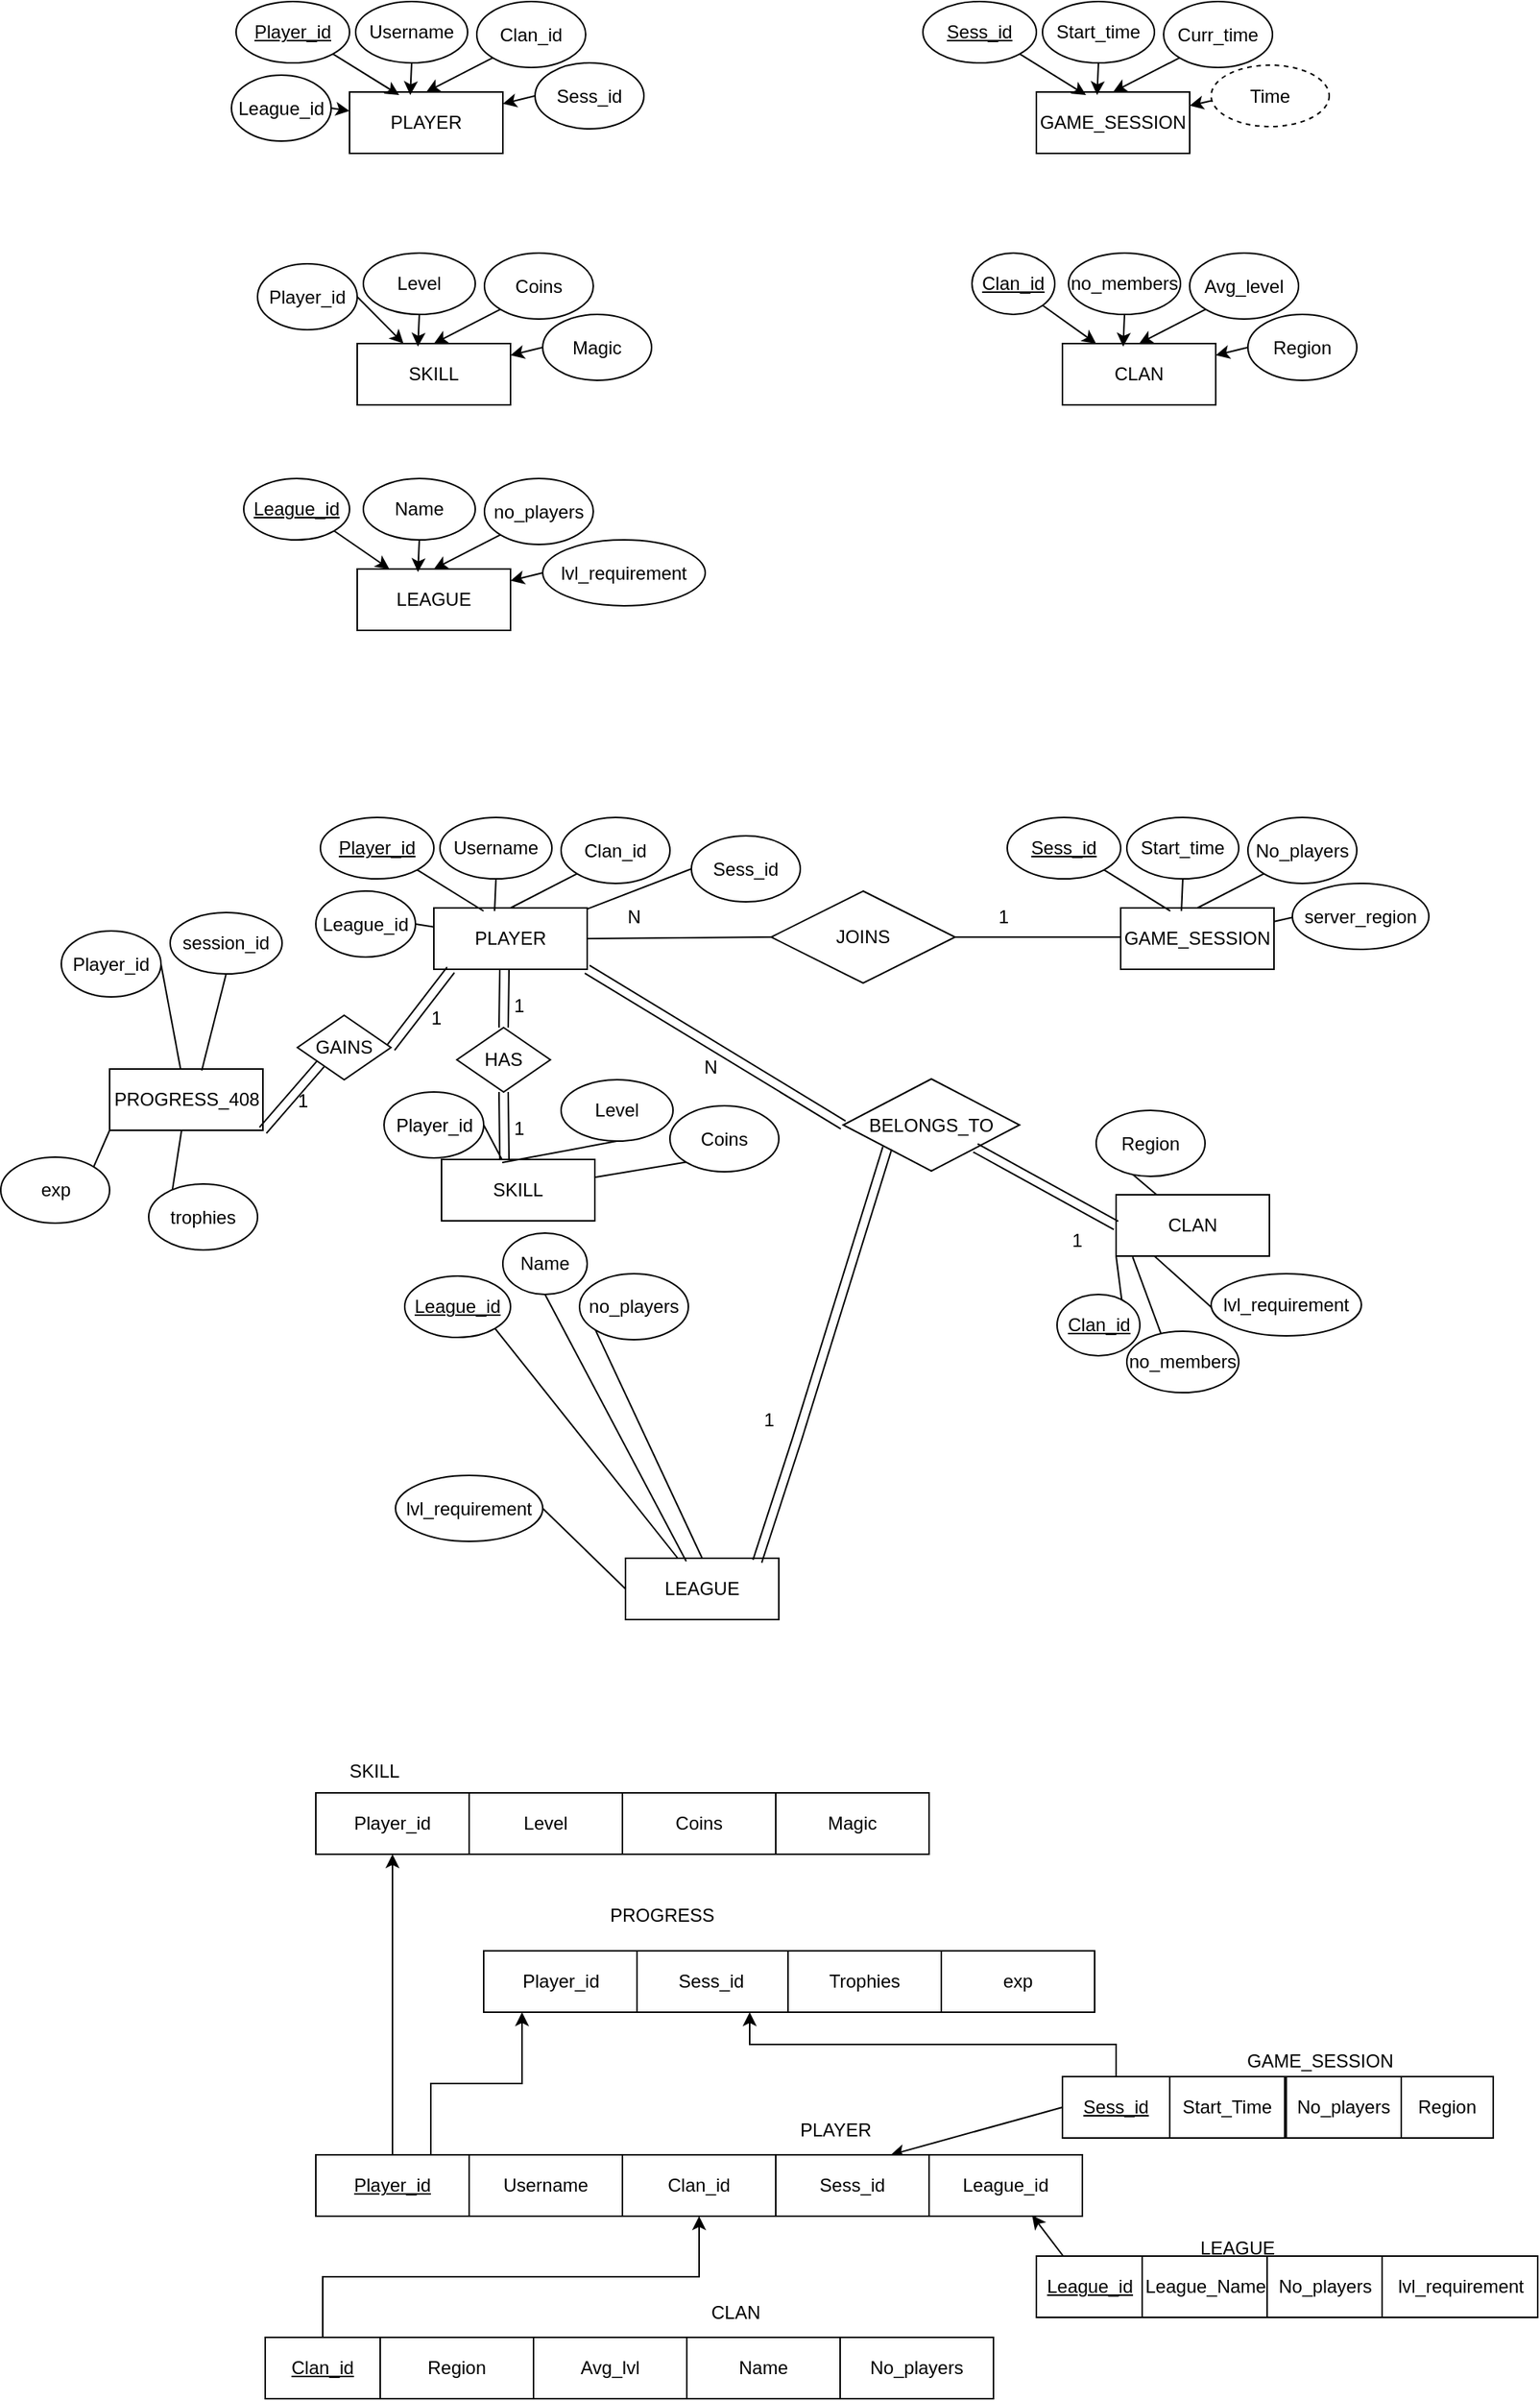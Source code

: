 <mxfile version="20.5.3" type="device"><diagram id="4TWDVdpsAJXz-ATdKjgH" name="Page-1"><mxGraphModel dx="2069" dy="634" grid="0" gridSize="10" guides="1" tooltips="1" connect="1" arrows="1" fold="1" page="1" pageScale="1" pageWidth="850" pageHeight="1100" math="0" shadow="0"><root><mxCell id="0"/><mxCell id="1" parent="0"/><mxCell id="3v6XydFvbxUWYXhWtSgX-2" value="PLAYER" style="whiteSpace=wrap;html=1;align=center;" parent="1" vertex="1"><mxGeometry x="80" y="65" width="100" height="40" as="geometry"/></mxCell><mxCell id="3v6XydFvbxUWYXhWtSgX-11" style="edgeStyle=none;rounded=0;orthogonalLoop=1;jettySize=auto;html=1;exitX=1;exitY=1;exitDx=0;exitDy=0;entryX=0.324;entryY=0.05;entryDx=0;entryDy=0;entryPerimeter=0;" parent="1" source="3v6XydFvbxUWYXhWtSgX-3" target="3v6XydFvbxUWYXhWtSgX-2" edge="1"><mxGeometry relative="1" as="geometry"/></mxCell><mxCell id="3v6XydFvbxUWYXhWtSgX-3" value="Player_id" style="ellipse;whiteSpace=wrap;html=1;align=center;fontStyle=4;" parent="1" vertex="1"><mxGeometry x="6" y="6" width="74" height="40" as="geometry"/></mxCell><mxCell id="3v6XydFvbxUWYXhWtSgX-7" style="edgeStyle=none;rounded=0;orthogonalLoop=1;jettySize=auto;html=1;exitX=0.5;exitY=1;exitDx=0;exitDy=0;entryX=0.396;entryY=0.05;entryDx=0;entryDy=0;entryPerimeter=0;" parent="1" source="3v6XydFvbxUWYXhWtSgX-5" target="3v6XydFvbxUWYXhWtSgX-2" edge="1"><mxGeometry relative="1" as="geometry"/></mxCell><mxCell id="3v6XydFvbxUWYXhWtSgX-5" value="Username" style="ellipse;whiteSpace=wrap;html=1;align=center;" parent="1" vertex="1"><mxGeometry x="84" y="6" width="73" height="40" as="geometry"/></mxCell><mxCell id="3v6XydFvbxUWYXhWtSgX-10" style="edgeStyle=none;rounded=0;orthogonalLoop=1;jettySize=auto;html=1;exitX=0;exitY=1;exitDx=0;exitDy=0;entryX=0.5;entryY=0;entryDx=0;entryDy=0;" parent="1" source="3v6XydFvbxUWYXhWtSgX-9" target="3v6XydFvbxUWYXhWtSgX-2" edge="1"><mxGeometry relative="1" as="geometry"/></mxCell><mxCell id="3v6XydFvbxUWYXhWtSgX-9" value="Clan_id" style="ellipse;whiteSpace=wrap;html=1;align=center;" parent="1" vertex="1"><mxGeometry x="163" y="6" width="71" height="43" as="geometry"/></mxCell><mxCell id="3v6XydFvbxUWYXhWtSgX-14" style="edgeStyle=none;rounded=0;orthogonalLoop=1;jettySize=auto;html=1;exitX=0;exitY=0.5;exitDx=0;exitDy=0;" parent="1" source="3v6XydFvbxUWYXhWtSgX-12" target="3v6XydFvbxUWYXhWtSgX-2" edge="1"><mxGeometry relative="1" as="geometry"/></mxCell><mxCell id="3v6XydFvbxUWYXhWtSgX-12" value="Sess_id" style="ellipse;whiteSpace=wrap;html=1;align=center;" parent="1" vertex="1"><mxGeometry x="201" y="46" width="71" height="43" as="geometry"/></mxCell><mxCell id="3v6XydFvbxUWYXhWtSgX-17" style="edgeStyle=none;rounded=0;orthogonalLoop=1;jettySize=auto;html=1;exitX=1;exitY=0.5;exitDx=0;exitDy=0;" parent="1" source="3v6XydFvbxUWYXhWtSgX-15" target="3v6XydFvbxUWYXhWtSgX-2" edge="1"><mxGeometry relative="1" as="geometry"/></mxCell><mxCell id="3v6XydFvbxUWYXhWtSgX-15" value="League_id" style="ellipse;whiteSpace=wrap;html=1;align=center;" parent="1" vertex="1"><mxGeometry x="3" y="54" width="65" height="43" as="geometry"/></mxCell><mxCell id="3v6XydFvbxUWYXhWtSgX-18" value="GAME_SESSION" style="whiteSpace=wrap;html=1;align=center;" parent="1" vertex="1"><mxGeometry x="528" y="65" width="100" height="40" as="geometry"/></mxCell><mxCell id="3v6XydFvbxUWYXhWtSgX-19" style="edgeStyle=none;rounded=0;orthogonalLoop=1;jettySize=auto;html=1;exitX=1;exitY=1;exitDx=0;exitDy=0;entryX=0.324;entryY=0.05;entryDx=0;entryDy=0;entryPerimeter=0;" parent="1" source="3v6XydFvbxUWYXhWtSgX-20" target="3v6XydFvbxUWYXhWtSgX-18" edge="1"><mxGeometry relative="1" as="geometry"/></mxCell><mxCell id="3v6XydFvbxUWYXhWtSgX-20" value="Sess_id" style="ellipse;whiteSpace=wrap;html=1;align=center;fontStyle=4;" parent="1" vertex="1"><mxGeometry x="454" y="6" width="74" height="40" as="geometry"/></mxCell><mxCell id="3v6XydFvbxUWYXhWtSgX-21" style="edgeStyle=none;rounded=0;orthogonalLoop=1;jettySize=auto;html=1;exitX=0.5;exitY=1;exitDx=0;exitDy=0;entryX=0.396;entryY=0.05;entryDx=0;entryDy=0;entryPerimeter=0;" parent="1" source="3v6XydFvbxUWYXhWtSgX-22" target="3v6XydFvbxUWYXhWtSgX-18" edge="1"><mxGeometry relative="1" as="geometry"/></mxCell><mxCell id="3v6XydFvbxUWYXhWtSgX-22" value="Start_time" style="ellipse;whiteSpace=wrap;html=1;align=center;" parent="1" vertex="1"><mxGeometry x="532" y="6" width="73" height="40" as="geometry"/></mxCell><mxCell id="3v6XydFvbxUWYXhWtSgX-23" style="edgeStyle=none;rounded=0;orthogonalLoop=1;jettySize=auto;html=1;exitX=0;exitY=1;exitDx=0;exitDy=0;entryX=0.5;entryY=0;entryDx=0;entryDy=0;" parent="1" source="3v6XydFvbxUWYXhWtSgX-24" target="3v6XydFvbxUWYXhWtSgX-18" edge="1"><mxGeometry relative="1" as="geometry"/></mxCell><mxCell id="3v6XydFvbxUWYXhWtSgX-24" value="Curr_time" style="ellipse;whiteSpace=wrap;html=1;align=center;" parent="1" vertex="1"><mxGeometry x="611" y="6" width="71" height="43" as="geometry"/></mxCell><mxCell id="3v6XydFvbxUWYXhWtSgX-25" style="edgeStyle=none;rounded=0;orthogonalLoop=1;jettySize=auto;html=1;exitX=0;exitY=0.5;exitDx=0;exitDy=0;" parent="1" target="3v6XydFvbxUWYXhWtSgX-18" edge="1"><mxGeometry relative="1" as="geometry"><mxPoint x="643" y="70.5" as="sourcePoint"/></mxGeometry></mxCell><mxCell id="3v6XydFvbxUWYXhWtSgX-29" value="Time" style="ellipse;whiteSpace=wrap;html=1;align=center;dashed=1;" parent="1" vertex="1"><mxGeometry x="642" y="47.5" width="77" height="40" as="geometry"/></mxCell><mxCell id="3v6XydFvbxUWYXhWtSgX-30" value="SKILL" style="whiteSpace=wrap;html=1;align=center;" parent="1" vertex="1"><mxGeometry x="85" y="229" width="100" height="40" as="geometry"/></mxCell><mxCell id="3v6XydFvbxUWYXhWtSgX-33" style="edgeStyle=none;rounded=0;orthogonalLoop=1;jettySize=auto;html=1;exitX=0.5;exitY=1;exitDx=0;exitDy=0;entryX=0.396;entryY=0.05;entryDx=0;entryDy=0;entryPerimeter=0;" parent="1" source="3v6XydFvbxUWYXhWtSgX-34" target="3v6XydFvbxUWYXhWtSgX-30" edge="1"><mxGeometry relative="1" as="geometry"/></mxCell><mxCell id="3v6XydFvbxUWYXhWtSgX-34" value="Level" style="ellipse;whiteSpace=wrap;html=1;align=center;" parent="1" vertex="1"><mxGeometry x="89" y="170" width="73" height="40" as="geometry"/></mxCell><mxCell id="3v6XydFvbxUWYXhWtSgX-35" style="edgeStyle=none;rounded=0;orthogonalLoop=1;jettySize=auto;html=1;exitX=0;exitY=1;exitDx=0;exitDy=0;entryX=0.5;entryY=0;entryDx=0;entryDy=0;" parent="1" source="3v6XydFvbxUWYXhWtSgX-36" target="3v6XydFvbxUWYXhWtSgX-30" edge="1"><mxGeometry relative="1" as="geometry"/></mxCell><mxCell id="3v6XydFvbxUWYXhWtSgX-36" value="Coins" style="ellipse;whiteSpace=wrap;html=1;align=center;" parent="1" vertex="1"><mxGeometry x="168" y="170" width="71" height="43" as="geometry"/></mxCell><mxCell id="3v6XydFvbxUWYXhWtSgX-37" style="edgeStyle=none;rounded=0;orthogonalLoop=1;jettySize=auto;html=1;exitX=0;exitY=0.5;exitDx=0;exitDy=0;" parent="1" source="3v6XydFvbxUWYXhWtSgX-38" target="3v6XydFvbxUWYXhWtSgX-30" edge="1"><mxGeometry relative="1" as="geometry"/></mxCell><mxCell id="3v6XydFvbxUWYXhWtSgX-38" value="Magic" style="ellipse;whiteSpace=wrap;html=1;align=center;" parent="1" vertex="1"><mxGeometry x="206" y="210" width="71" height="43" as="geometry"/></mxCell><mxCell id="3v6XydFvbxUWYXhWtSgX-39" style="edgeStyle=none;rounded=0;orthogonalLoop=1;jettySize=auto;html=1;exitX=1;exitY=0.5;exitDx=0;exitDy=0;" parent="1" source="3v6XydFvbxUWYXhWtSgX-40" target="3v6XydFvbxUWYXhWtSgX-30" edge="1"><mxGeometry relative="1" as="geometry"/></mxCell><mxCell id="3v6XydFvbxUWYXhWtSgX-40" value="Player_id" style="ellipse;whiteSpace=wrap;html=1;align=center;" parent="1" vertex="1"><mxGeometry x="20" y="177" width="65" height="43" as="geometry"/></mxCell><mxCell id="3v6XydFvbxUWYXhWtSgX-41" value="CLAN" style="whiteSpace=wrap;html=1;align=center;" parent="1" vertex="1"><mxGeometry x="545" y="229" width="100" height="40" as="geometry"/></mxCell><mxCell id="3v6XydFvbxUWYXhWtSgX-42" style="edgeStyle=none;rounded=0;orthogonalLoop=1;jettySize=auto;html=1;exitX=0.5;exitY=1;exitDx=0;exitDy=0;entryX=0.396;entryY=0.05;entryDx=0;entryDy=0;entryPerimeter=0;" parent="1" source="3v6XydFvbxUWYXhWtSgX-43" target="3v6XydFvbxUWYXhWtSgX-41" edge="1"><mxGeometry relative="1" as="geometry"/></mxCell><mxCell id="3v6XydFvbxUWYXhWtSgX-43" value="no_members" style="ellipse;whiteSpace=wrap;html=1;align=center;" parent="1" vertex="1"><mxGeometry x="549" y="170" width="73" height="40" as="geometry"/></mxCell><mxCell id="3v6XydFvbxUWYXhWtSgX-44" style="edgeStyle=none;rounded=0;orthogonalLoop=1;jettySize=auto;html=1;exitX=0;exitY=1;exitDx=0;exitDy=0;entryX=0.5;entryY=0;entryDx=0;entryDy=0;" parent="1" source="3v6XydFvbxUWYXhWtSgX-45" target="3v6XydFvbxUWYXhWtSgX-41" edge="1"><mxGeometry relative="1" as="geometry"/></mxCell><mxCell id="3v6XydFvbxUWYXhWtSgX-45" value="Avg_level" style="ellipse;whiteSpace=wrap;html=1;align=center;" parent="1" vertex="1"><mxGeometry x="628" y="170" width="71" height="43" as="geometry"/></mxCell><mxCell id="3v6XydFvbxUWYXhWtSgX-46" style="edgeStyle=none;rounded=0;orthogonalLoop=1;jettySize=auto;html=1;exitX=0;exitY=0.5;exitDx=0;exitDy=0;" parent="1" source="3v6XydFvbxUWYXhWtSgX-47" target="3v6XydFvbxUWYXhWtSgX-41" edge="1"><mxGeometry relative="1" as="geometry"/></mxCell><mxCell id="3v6XydFvbxUWYXhWtSgX-47" value="Region" style="ellipse;whiteSpace=wrap;html=1;align=center;" parent="1" vertex="1"><mxGeometry x="666" y="210" width="71" height="43" as="geometry"/></mxCell><mxCell id="3v6XydFvbxUWYXhWtSgX-48" style="edgeStyle=none;rounded=0;orthogonalLoop=1;jettySize=auto;html=1;exitX=1;exitY=1;exitDx=0;exitDy=0;" parent="1" source="3v6XydFvbxUWYXhWtSgX-50" target="3v6XydFvbxUWYXhWtSgX-41" edge="1"><mxGeometry relative="1" as="geometry"><mxPoint x="545" y="198.5" as="sourcePoint"/></mxGeometry></mxCell><mxCell id="3v6XydFvbxUWYXhWtSgX-50" value="Clan_id" style="ellipse;whiteSpace=wrap;html=1;align=center;fontStyle=4;" parent="1" vertex="1"><mxGeometry x="486" y="170" width="54" height="40" as="geometry"/></mxCell><mxCell id="3v6XydFvbxUWYXhWtSgX-51" value="LEAGUE" style="whiteSpace=wrap;html=1;align=center;" parent="1" vertex="1"><mxGeometry x="85" y="376" width="100" height="40" as="geometry"/></mxCell><mxCell id="3v6XydFvbxUWYXhWtSgX-52" style="edgeStyle=none;rounded=0;orthogonalLoop=1;jettySize=auto;html=1;exitX=0.5;exitY=1;exitDx=0;exitDy=0;entryX=0.396;entryY=0.05;entryDx=0;entryDy=0;entryPerimeter=0;" parent="1" source="3v6XydFvbxUWYXhWtSgX-53" target="3v6XydFvbxUWYXhWtSgX-51" edge="1"><mxGeometry relative="1" as="geometry"/></mxCell><mxCell id="3v6XydFvbxUWYXhWtSgX-53" value="Name" style="ellipse;whiteSpace=wrap;html=1;align=center;" parent="1" vertex="1"><mxGeometry x="89" y="317" width="73" height="40" as="geometry"/></mxCell><mxCell id="3v6XydFvbxUWYXhWtSgX-54" style="edgeStyle=none;rounded=0;orthogonalLoop=1;jettySize=auto;html=1;exitX=0;exitY=1;exitDx=0;exitDy=0;entryX=0.5;entryY=0;entryDx=0;entryDy=0;" parent="1" source="3v6XydFvbxUWYXhWtSgX-55" target="3v6XydFvbxUWYXhWtSgX-51" edge="1"><mxGeometry relative="1" as="geometry"/></mxCell><mxCell id="3v6XydFvbxUWYXhWtSgX-55" value="no_players" style="ellipse;whiteSpace=wrap;html=1;align=center;" parent="1" vertex="1"><mxGeometry x="168" y="317" width="71" height="43" as="geometry"/></mxCell><mxCell id="3v6XydFvbxUWYXhWtSgX-56" style="edgeStyle=none;rounded=0;orthogonalLoop=1;jettySize=auto;html=1;exitX=0;exitY=0.5;exitDx=0;exitDy=0;" parent="1" source="3v6XydFvbxUWYXhWtSgX-57" target="3v6XydFvbxUWYXhWtSgX-51" edge="1"><mxGeometry relative="1" as="geometry"/></mxCell><mxCell id="3v6XydFvbxUWYXhWtSgX-57" value="lvl_requirement" style="ellipse;whiteSpace=wrap;html=1;align=center;" parent="1" vertex="1"><mxGeometry x="206" y="357" width="106" height="43" as="geometry"/></mxCell><mxCell id="3v6XydFvbxUWYXhWtSgX-58" style="edgeStyle=none;rounded=0;orthogonalLoop=1;jettySize=auto;html=1;exitX=1;exitY=1;exitDx=0;exitDy=0;" parent="1" source="3v6XydFvbxUWYXhWtSgX-59" target="3v6XydFvbxUWYXhWtSgX-51" edge="1"><mxGeometry relative="1" as="geometry"><mxPoint x="85" y="345.5" as="sourcePoint"/></mxGeometry></mxCell><mxCell id="3v6XydFvbxUWYXhWtSgX-59" value="League_id" style="ellipse;whiteSpace=wrap;html=1;align=center;fontStyle=4;" parent="1" vertex="1"><mxGeometry x="11" y="317" width="69" height="40" as="geometry"/></mxCell><mxCell id="3v6XydFvbxUWYXhWtSgX-60" value="PLAYER" style="whiteSpace=wrap;html=1;align=center;" parent="1" vertex="1"><mxGeometry x="135" y="597" width="100" height="40" as="geometry"/></mxCell><mxCell id="3v6XydFvbxUWYXhWtSgX-61" style="edgeStyle=none;rounded=0;orthogonalLoop=1;jettySize=auto;html=1;exitX=1;exitY=1;exitDx=0;exitDy=0;entryX=0.324;entryY=0.05;entryDx=0;entryDy=0;entryPerimeter=0;endArrow=none;endFill=0;" parent="1" source="3v6XydFvbxUWYXhWtSgX-62" target="3v6XydFvbxUWYXhWtSgX-60" edge="1"><mxGeometry relative="1" as="geometry"/></mxCell><mxCell id="3v6XydFvbxUWYXhWtSgX-62" value="Player_id" style="ellipse;whiteSpace=wrap;html=1;align=center;fontStyle=4;" parent="1" vertex="1"><mxGeometry x="61" y="538" width="74" height="40" as="geometry"/></mxCell><mxCell id="3v6XydFvbxUWYXhWtSgX-63" style="edgeStyle=none;rounded=0;orthogonalLoop=1;jettySize=auto;html=1;exitX=0.5;exitY=1;exitDx=0;exitDy=0;entryX=0.396;entryY=0.05;entryDx=0;entryDy=0;entryPerimeter=0;endArrow=none;endFill=0;" parent="1" source="3v6XydFvbxUWYXhWtSgX-64" target="3v6XydFvbxUWYXhWtSgX-60" edge="1"><mxGeometry relative="1" as="geometry"/></mxCell><mxCell id="3v6XydFvbxUWYXhWtSgX-64" value="Username" style="ellipse;whiteSpace=wrap;html=1;align=center;" parent="1" vertex="1"><mxGeometry x="139" y="538" width="73" height="40" as="geometry"/></mxCell><mxCell id="3v6XydFvbxUWYXhWtSgX-65" style="edgeStyle=none;rounded=0;orthogonalLoop=1;jettySize=auto;html=1;exitX=0;exitY=1;exitDx=0;exitDy=0;entryX=0.5;entryY=0;entryDx=0;entryDy=0;endArrow=none;endFill=0;" parent="1" source="3v6XydFvbxUWYXhWtSgX-66" target="3v6XydFvbxUWYXhWtSgX-60" edge="1"><mxGeometry relative="1" as="geometry"/></mxCell><mxCell id="3v6XydFvbxUWYXhWtSgX-66" value="Clan_id" style="ellipse;whiteSpace=wrap;html=1;align=center;" parent="1" vertex="1"><mxGeometry x="218" y="538" width="71" height="43" as="geometry"/></mxCell><mxCell id="3v6XydFvbxUWYXhWtSgX-67" style="edgeStyle=none;rounded=0;orthogonalLoop=1;jettySize=auto;html=1;exitX=0;exitY=0.5;exitDx=0;exitDy=0;endArrow=none;endFill=0;" parent="1" source="3v6XydFvbxUWYXhWtSgX-68" target="3v6XydFvbxUWYXhWtSgX-60" edge="1"><mxGeometry relative="1" as="geometry"/></mxCell><mxCell id="3v6XydFvbxUWYXhWtSgX-68" value="Sess_id" style="ellipse;whiteSpace=wrap;html=1;align=center;" parent="1" vertex="1"><mxGeometry x="303" y="550" width="71" height="43" as="geometry"/></mxCell><mxCell id="3v6XydFvbxUWYXhWtSgX-69" style="edgeStyle=none;rounded=0;orthogonalLoop=1;jettySize=auto;html=1;exitX=1;exitY=0.5;exitDx=0;exitDy=0;endArrow=none;endFill=0;" parent="1" source="3v6XydFvbxUWYXhWtSgX-70" target="3v6XydFvbxUWYXhWtSgX-60" edge="1"><mxGeometry relative="1" as="geometry"/></mxCell><mxCell id="3v6XydFvbxUWYXhWtSgX-70" value="League_id" style="ellipse;whiteSpace=wrap;html=1;align=center;" parent="1" vertex="1"><mxGeometry x="58" y="586" width="65" height="43" as="geometry"/></mxCell><mxCell id="3v6XydFvbxUWYXhWtSgX-71" value="GAME_SESSION" style="whiteSpace=wrap;html=1;align=center;" parent="1" vertex="1"><mxGeometry x="583" y="597" width="100" height="40" as="geometry"/></mxCell><mxCell id="3v6XydFvbxUWYXhWtSgX-72" style="edgeStyle=none;rounded=0;orthogonalLoop=1;jettySize=auto;html=1;exitX=1;exitY=1;exitDx=0;exitDy=0;entryX=0.324;entryY=0.05;entryDx=0;entryDy=0;entryPerimeter=0;endArrow=none;endFill=0;" parent="1" source="3v6XydFvbxUWYXhWtSgX-73" target="3v6XydFvbxUWYXhWtSgX-71" edge="1"><mxGeometry relative="1" as="geometry"/></mxCell><mxCell id="3v6XydFvbxUWYXhWtSgX-73" value="Sess_id" style="ellipse;whiteSpace=wrap;html=1;align=center;fontStyle=4;" parent="1" vertex="1"><mxGeometry x="509" y="538" width="74" height="40" as="geometry"/></mxCell><mxCell id="3v6XydFvbxUWYXhWtSgX-74" style="rounded=0;orthogonalLoop=1;jettySize=auto;html=1;exitX=0.5;exitY=1;exitDx=0;exitDy=0;entryX=0.396;entryY=0.05;entryDx=0;entryDy=0;entryPerimeter=0;endArrow=none;endFill=0;" parent="1" source="3v6XydFvbxUWYXhWtSgX-75" target="3v6XydFvbxUWYXhWtSgX-71" edge="1"><mxGeometry relative="1" as="geometry"/></mxCell><mxCell id="3v6XydFvbxUWYXhWtSgX-75" value="Start_time" style="ellipse;whiteSpace=wrap;html=1;align=center;" parent="1" vertex="1"><mxGeometry x="587" y="538" width="73" height="40" as="geometry"/></mxCell><mxCell id="3v6XydFvbxUWYXhWtSgX-76" style="edgeStyle=none;rounded=0;orthogonalLoop=1;jettySize=auto;html=1;exitX=0;exitY=1;exitDx=0;exitDy=0;entryX=0.5;entryY=0;entryDx=0;entryDy=0;endArrow=none;endFill=0;" parent="1" source="3v6XydFvbxUWYXhWtSgX-77" target="3v6XydFvbxUWYXhWtSgX-71" edge="1"><mxGeometry relative="1" as="geometry"/></mxCell><mxCell id="3v6XydFvbxUWYXhWtSgX-77" value="No_players" style="ellipse;whiteSpace=wrap;html=1;align=center;" parent="1" vertex="1"><mxGeometry x="666" y="538" width="71" height="43" as="geometry"/></mxCell><mxCell id="3v6XydFvbxUWYXhWtSgX-78" style="edgeStyle=none;rounded=0;orthogonalLoop=1;jettySize=auto;html=1;exitX=0;exitY=0.5;exitDx=0;exitDy=0;endArrow=none;endFill=0;" parent="1" target="3v6XydFvbxUWYXhWtSgX-71" edge="1"><mxGeometry relative="1" as="geometry"><mxPoint x="698" y="602.5" as="sourcePoint"/></mxGeometry></mxCell><mxCell id="3v6XydFvbxUWYXhWtSgX-80" value="SKILL" style="whiteSpace=wrap;html=1;align=center;" parent="1" vertex="1"><mxGeometry x="140" y="761" width="100" height="40" as="geometry"/></mxCell><mxCell id="3v6XydFvbxUWYXhWtSgX-81" style="edgeStyle=none;rounded=0;orthogonalLoop=1;jettySize=auto;html=1;exitX=0.5;exitY=1;exitDx=0;exitDy=0;entryX=0.396;entryY=0.05;entryDx=0;entryDy=0;entryPerimeter=0;endArrow=none;endFill=0;" parent="1" source="3v6XydFvbxUWYXhWtSgX-82" target="3v6XydFvbxUWYXhWtSgX-80" edge="1"><mxGeometry relative="1" as="geometry"/></mxCell><mxCell id="3v6XydFvbxUWYXhWtSgX-82" value="Level" style="ellipse;whiteSpace=wrap;html=1;align=center;" parent="1" vertex="1"><mxGeometry x="218" y="709" width="73" height="40" as="geometry"/></mxCell><mxCell id="3v6XydFvbxUWYXhWtSgX-114" style="edgeStyle=none;rounded=0;orthogonalLoop=1;jettySize=auto;html=1;exitX=0;exitY=1;exitDx=0;exitDy=0;endArrow=none;endFill=0;" parent="1" source="3v6XydFvbxUWYXhWtSgX-84" target="3v6XydFvbxUWYXhWtSgX-80" edge="1"><mxGeometry relative="1" as="geometry"/></mxCell><mxCell id="3v6XydFvbxUWYXhWtSgX-84" value="Coins" style="ellipse;whiteSpace=wrap;html=1;align=center;" parent="1" vertex="1"><mxGeometry x="289" y="726" width="71" height="43" as="geometry"/></mxCell><mxCell id="3v6XydFvbxUWYXhWtSgX-87" style="edgeStyle=none;rounded=0;orthogonalLoop=1;jettySize=auto;html=1;exitX=1;exitY=0.5;exitDx=0;exitDy=0;endArrow=none;endFill=0;" parent="1" source="3v6XydFvbxUWYXhWtSgX-88" target="3v6XydFvbxUWYXhWtSgX-80" edge="1"><mxGeometry relative="1" as="geometry"/></mxCell><mxCell id="3v6XydFvbxUWYXhWtSgX-88" value="Player_id" style="ellipse;whiteSpace=wrap;html=1;align=center;" parent="1" vertex="1"><mxGeometry x="102.5" y="717" width="65" height="43" as="geometry"/></mxCell><mxCell id="3v6XydFvbxUWYXhWtSgX-89" value="CLAN" style="whiteSpace=wrap;html=1;align=center;" parent="1" vertex="1"><mxGeometry x="580" y="784" width="100" height="40" as="geometry"/></mxCell><mxCell id="3v6XydFvbxUWYXhWtSgX-90" style="edgeStyle=none;rounded=0;orthogonalLoop=1;jettySize=auto;html=1;exitX=0.5;exitY=1;exitDx=0;exitDy=0;entryX=0.108;entryY=1.015;entryDx=0;entryDy=0;entryPerimeter=0;endArrow=none;endFill=0;" parent="1" source="3v6XydFvbxUWYXhWtSgX-91" target="3v6XydFvbxUWYXhWtSgX-89" edge="1"><mxGeometry relative="1" as="geometry"><mxPoint x="594" y="828" as="targetPoint"/></mxGeometry></mxCell><mxCell id="3v6XydFvbxUWYXhWtSgX-91" value="no_members" style="ellipse;whiteSpace=wrap;html=1;align=center;" parent="1" vertex="1"><mxGeometry x="587" y="873" width="73" height="40" as="geometry"/></mxCell><mxCell id="3v6XydFvbxUWYXhWtSgX-92" style="edgeStyle=none;rounded=0;orthogonalLoop=1;jettySize=auto;html=1;exitX=0;exitY=1;exitDx=0;exitDy=0;entryX=0.25;entryY=1;entryDx=0;entryDy=0;endArrow=none;endFill=0;" parent="1" source="3v6XydFvbxUWYXhWtSgX-93" target="3v6XydFvbxUWYXhWtSgX-89" edge="1"><mxGeometry relative="1" as="geometry"/></mxCell><mxCell id="3v6XydFvbxUWYXhWtSgX-93" value="lvl_requirement" style="ellipse;whiteSpace=wrap;html=1;align=center;" parent="1" vertex="1"><mxGeometry x="642" y="835.5" width="98" height="40.5" as="geometry"/></mxCell><mxCell id="3v6XydFvbxUWYXhWtSgX-94" style="edgeStyle=none;rounded=0;orthogonalLoop=1;jettySize=auto;html=1;exitX=0;exitY=0.5;exitDx=0;exitDy=0;endArrow=none;endFill=0;" parent="1" source="3v6XydFvbxUWYXhWtSgX-95" target="3v6XydFvbxUWYXhWtSgX-89" edge="1"><mxGeometry relative="1" as="geometry"/></mxCell><mxCell id="3v6XydFvbxUWYXhWtSgX-95" value="Region" style="ellipse;whiteSpace=wrap;html=1;align=center;" parent="1" vertex="1"><mxGeometry x="567" y="729" width="71" height="43" as="geometry"/></mxCell><mxCell id="3v6XydFvbxUWYXhWtSgX-96" style="edgeStyle=none;rounded=0;orthogonalLoop=1;jettySize=auto;html=1;exitX=1;exitY=1;exitDx=0;exitDy=0;entryX=0;entryY=1;entryDx=0;entryDy=0;endArrow=none;endFill=0;" parent="1" source="3v6XydFvbxUWYXhWtSgX-97" target="3v6XydFvbxUWYXhWtSgX-89" edge="1"><mxGeometry relative="1" as="geometry"><mxPoint x="600" y="730.5" as="sourcePoint"/></mxGeometry></mxCell><mxCell id="3v6XydFvbxUWYXhWtSgX-97" value="Clan_id" style="ellipse;whiteSpace=wrap;html=1;align=center;fontStyle=4;" parent="1" vertex="1"><mxGeometry x="541.5" y="849" width="54" height="40" as="geometry"/></mxCell><mxCell id="3v6XydFvbxUWYXhWtSgX-98" value="LEAGUE" style="whiteSpace=wrap;html=1;align=center;" parent="1" vertex="1"><mxGeometry x="260" y="1021" width="100" height="40" as="geometry"/></mxCell><mxCell id="3v6XydFvbxUWYXhWtSgX-99" style="edgeStyle=none;rounded=0;orthogonalLoop=1;jettySize=auto;html=1;exitX=0.5;exitY=1;exitDx=0;exitDy=0;entryX=0.396;entryY=0.05;entryDx=0;entryDy=0;entryPerimeter=0;endArrow=none;endFill=0;" parent="1" source="3v6XydFvbxUWYXhWtSgX-100" target="3v6XydFvbxUWYXhWtSgX-98" edge="1"><mxGeometry relative="1" as="geometry"/></mxCell><mxCell id="3v6XydFvbxUWYXhWtSgX-100" value="Name" style="ellipse;whiteSpace=wrap;html=1;align=center;" parent="1" vertex="1"><mxGeometry x="180" y="809" width="55" height="40" as="geometry"/></mxCell><mxCell id="3v6XydFvbxUWYXhWtSgX-101" style="edgeStyle=none;rounded=0;orthogonalLoop=1;jettySize=auto;html=1;exitX=0;exitY=1;exitDx=0;exitDy=0;entryX=0.5;entryY=0;entryDx=0;entryDy=0;endArrow=none;endFill=0;" parent="1" source="3v6XydFvbxUWYXhWtSgX-102" target="3v6XydFvbxUWYXhWtSgX-98" edge="1"><mxGeometry relative="1" as="geometry"/></mxCell><mxCell id="3v6XydFvbxUWYXhWtSgX-102" value="no_players" style="ellipse;whiteSpace=wrap;html=1;align=center;" parent="1" vertex="1"><mxGeometry x="230" y="835.5" width="71" height="43" as="geometry"/></mxCell><mxCell id="3v6XydFvbxUWYXhWtSgX-105" style="edgeStyle=none;rounded=0;orthogonalLoop=1;jettySize=auto;html=1;exitX=1;exitY=1;exitDx=0;exitDy=0;endArrow=none;endFill=0;" parent="1" source="3v6XydFvbxUWYXhWtSgX-106" target="3v6XydFvbxUWYXhWtSgX-98" edge="1"><mxGeometry relative="1" as="geometry"><mxPoint x="140" y="877.5" as="sourcePoint"/></mxGeometry></mxCell><mxCell id="3v6XydFvbxUWYXhWtSgX-106" value="League_id" style="ellipse;whiteSpace=wrap;html=1;align=center;fontStyle=4;" parent="1" vertex="1"><mxGeometry x="116" y="837" width="69" height="40" as="geometry"/></mxCell><mxCell id="3v6XydFvbxUWYXhWtSgX-107" value="JOINS" style="shape=rhombus;perimeter=rhombusPerimeter;whiteSpace=wrap;html=1;align=center;" parent="1" vertex="1"><mxGeometry x="355" y="586" width="120" height="60" as="geometry"/></mxCell><mxCell id="3v6XydFvbxUWYXhWtSgX-110" value="" style="endArrow=none;html=1;rounded=0;exitX=0;exitY=0.5;exitDx=0;exitDy=0;entryX=1;entryY=0.5;entryDx=0;entryDy=0;" parent="1" source="3v6XydFvbxUWYXhWtSgX-107" target="3v6XydFvbxUWYXhWtSgX-60" edge="1"><mxGeometry relative="1" as="geometry"><mxPoint x="422" y="688" as="sourcePoint"/><mxPoint x="242" y="622" as="targetPoint"/><Array as="points"/></mxGeometry></mxCell><mxCell id="3v6XydFvbxUWYXhWtSgX-111" value="N" style="resizable=0;html=1;align=right;verticalAlign=bottom;" parent="3v6XydFvbxUWYXhWtSgX-110" connectable="0" vertex="1"><mxGeometry x="1" relative="1" as="geometry"><mxPoint x="35" y="-5" as="offset"/></mxGeometry></mxCell><mxCell id="3v6XydFvbxUWYXhWtSgX-112" value="" style="endArrow=none;html=1;rounded=0;entryX=1;entryY=0.5;entryDx=0;entryDy=0;" parent="1" target="3v6XydFvbxUWYXhWtSgX-107" edge="1"><mxGeometry relative="1" as="geometry"><mxPoint x="583" y="616" as="sourcePoint"/><mxPoint x="478" y="616.5" as="targetPoint"/><Array as="points"/></mxGeometry></mxCell><mxCell id="3v6XydFvbxUWYXhWtSgX-113" value="1" style="resizable=0;html=1;align=right;verticalAlign=bottom;" parent="3v6XydFvbxUWYXhWtSgX-112" connectable="0" vertex="1"><mxGeometry x="1" relative="1" as="geometry"><mxPoint x="35" y="-5" as="offset"/></mxGeometry></mxCell><mxCell id="3v6XydFvbxUWYXhWtSgX-115" value="HAS" style="shape=rhombus;perimeter=rhombusPerimeter;whiteSpace=wrap;html=1;align=center;" parent="1" vertex="1"><mxGeometry x="150" y="675" width="61" height="42" as="geometry"/></mxCell><mxCell id="3v6XydFvbxUWYXhWtSgX-116" value="" style="shape=link;html=1;rounded=0;width=6;exitX=0.5;exitY=0;exitDx=0;exitDy=0;" parent="1" source="3v6XydFvbxUWYXhWtSgX-115" edge="1"><mxGeometry relative="1" as="geometry"><mxPoint x="181" y="671" as="sourcePoint"/><mxPoint x="181" y="637" as="targetPoint"/></mxGeometry></mxCell><mxCell id="3v6XydFvbxUWYXhWtSgX-117" value="1" style="resizable=0;html=1;align=right;verticalAlign=bottom;" parent="3v6XydFvbxUWYXhWtSgX-116" connectable="0" vertex="1"><mxGeometry x="1" relative="1" as="geometry"><mxPoint x="14" y="32" as="offset"/></mxGeometry></mxCell><mxCell id="3v6XydFvbxUWYXhWtSgX-118" value="" style="shape=link;html=1;rounded=0;width=6;" parent="1" edge="1"><mxGeometry relative="1" as="geometry"><mxPoint x="181" y="761" as="sourcePoint"/><mxPoint x="180.5" y="717" as="targetPoint"/></mxGeometry></mxCell><mxCell id="3v6XydFvbxUWYXhWtSgX-119" value="1" style="resizable=0;html=1;align=right;verticalAlign=bottom;" parent="3v6XydFvbxUWYXhWtSgX-118" connectable="0" vertex="1"><mxGeometry x="1" relative="1" as="geometry"><mxPoint x="14" y="32" as="offset"/></mxGeometry></mxCell><mxCell id="3v6XydFvbxUWYXhWtSgX-121" style="edgeStyle=none;rounded=0;orthogonalLoop=1;jettySize=auto;html=1;exitX=1;exitY=0.5;exitDx=0;exitDy=0;entryX=0;entryY=0.5;entryDx=0;entryDy=0;endArrow=none;endFill=0;" parent="1" source="3v6XydFvbxUWYXhWtSgX-120" target="3v6XydFvbxUWYXhWtSgX-98" edge="1"><mxGeometry relative="1" as="geometry"/></mxCell><mxCell id="3v6XydFvbxUWYXhWtSgX-120" value="lvl_requirement" style="ellipse;whiteSpace=wrap;html=1;align=center;" parent="1" vertex="1"><mxGeometry x="110" y="967" width="96" height="43" as="geometry"/></mxCell><mxCell id="3v6XydFvbxUWYXhWtSgX-122" value="BELONGS_TO" style="shape=rhombus;perimeter=rhombusPerimeter;whiteSpace=wrap;html=1;align=center;" parent="1" vertex="1"><mxGeometry x="402" y="708.5" width="115" height="60" as="geometry"/></mxCell><mxCell id="3v6XydFvbxUWYXhWtSgX-123" value="" style="shape=link;html=1;rounded=0;width=6;exitX=0;exitY=0.5;exitDx=0;exitDy=0;entryX=1;entryY=1;entryDx=0;entryDy=0;" parent="1" source="3v6XydFvbxUWYXhWtSgX-89" target="3v6XydFvbxUWYXhWtSgX-122" edge="1"><mxGeometry relative="1" as="geometry"><mxPoint x="512.5" y="761" as="sourcePoint"/><mxPoint x="513" y="723" as="targetPoint"/></mxGeometry></mxCell><mxCell id="3v6XydFvbxUWYXhWtSgX-124" value="1" style="resizable=0;html=1;align=right;verticalAlign=bottom;" parent="3v6XydFvbxUWYXhWtSgX-123" connectable="0" vertex="1"><mxGeometry x="1" relative="1" as="geometry"><mxPoint x="70" y="69" as="offset"/></mxGeometry></mxCell><mxCell id="3v6XydFvbxUWYXhWtSgX-125" value="" style="shape=link;html=1;rounded=0;width=6;exitX=0.86;exitY=0.05;exitDx=0;exitDy=0;entryX=0;entryY=1;entryDx=0;entryDy=0;exitPerimeter=0;" parent="1" source="3v6XydFvbxUWYXhWtSgX-98" target="3v6XydFvbxUWYXhWtSgX-122" edge="1"><mxGeometry relative="1" as="geometry"><mxPoint x="545" y="807" as="sourcePoint"/><mxPoint x="443.25" y="742" as="targetPoint"/><Array as="points"><mxPoint x="372" y="943"/></Array></mxGeometry></mxCell><mxCell id="3v6XydFvbxUWYXhWtSgX-126" value="1" style="resizable=0;html=1;align=right;verticalAlign=bottom;" parent="3v6XydFvbxUWYXhWtSgX-125" connectable="0" vertex="1"><mxGeometry x="1" relative="1" as="geometry"><mxPoint x="-73" y="186" as="offset"/></mxGeometry></mxCell><mxCell id="3v6XydFvbxUWYXhWtSgX-127" value="" style="shape=link;html=1;rounded=0;width=6;entryX=0;entryY=0.5;entryDx=0;entryDy=0;exitX=1;exitY=1;exitDx=0;exitDy=0;" parent="1" source="3v6XydFvbxUWYXhWtSgX-60" target="3v6XydFvbxUWYXhWtSgX-122" edge="1"><mxGeometry relative="1" as="geometry"><mxPoint x="294.5" y="717" as="sourcePoint"/><mxPoint x="372.25" y="626" as="targetPoint"/></mxGeometry></mxCell><mxCell id="3v6XydFvbxUWYXhWtSgX-128" value="N" style="resizable=0;html=1;align=right;verticalAlign=bottom;" parent="3v6XydFvbxUWYXhWtSgX-127" connectable="0" vertex="1"><mxGeometry x="1" relative="1" as="geometry"><mxPoint x="-82" y="-29" as="offset"/></mxGeometry></mxCell><mxCell id="3v6XydFvbxUWYXhWtSgX-140" value="Player_id" style="whiteSpace=wrap;html=1;align=center;" parent="1" vertex="1"><mxGeometry x="58" y="1174" width="100" height="40" as="geometry"/></mxCell><mxCell id="mf-SgiVNIF2WSJ5BY5dC-1" value="Level" style="whiteSpace=wrap;html=1;align=center;" parent="1" vertex="1"><mxGeometry x="158" y="1174" width="100" height="40" as="geometry"/></mxCell><mxCell id="mf-SgiVNIF2WSJ5BY5dC-2" value="Coins" style="whiteSpace=wrap;html=1;align=center;" parent="1" vertex="1"><mxGeometry x="258" y="1174" width="100" height="40" as="geometry"/></mxCell><mxCell id="mf-SgiVNIF2WSJ5BY5dC-3" value="Magic" style="whiteSpace=wrap;html=1;align=center;" parent="1" vertex="1"><mxGeometry x="358" y="1174" width="100" height="40" as="geometry"/></mxCell><mxCell id="mf-SgiVNIF2WSJ5BY5dC-4" value="SKILL" style="text;strokeColor=none;fillColor=none;spacingLeft=4;spacingRight=4;overflow=hidden;rotatable=0;points=[[0,0.5],[1,0.5]];portConstraint=eastwest;fontSize=12;" parent="1" vertex="1"><mxGeometry x="74" y="1146" width="144" height="24" as="geometry"/></mxCell><mxCell id="mf-SgiVNIF2WSJ5BY5dC-18" style="edgeStyle=orthogonalEdgeStyle;rounded=0;orthogonalLoop=1;jettySize=auto;html=1;exitX=0.5;exitY=0;exitDx=0;exitDy=0;entryX=0.5;entryY=1;entryDx=0;entryDy=0;" parent="1" source="mf-SgiVNIF2WSJ5BY5dC-12" target="3v6XydFvbxUWYXhWtSgX-140" edge="1"><mxGeometry relative="1" as="geometry"><mxPoint x="108" y="1338" as="targetPoint"/></mxGeometry></mxCell><mxCell id="e3fYJDCjqdfgFlACNI-x-36" style="edgeStyle=none;rounded=0;orthogonalLoop=1;jettySize=auto;html=1;exitX=0.75;exitY=0;exitDx=0;exitDy=0;startArrow=classic;startFill=1;endArrow=none;endFill=0;" edge="1" parent="1" source="mf-SgiVNIF2WSJ5BY5dC-12"><mxGeometry relative="1" as="geometry"><mxPoint x="133.353" y="1409.529" as="targetPoint"/></mxGeometry></mxCell><mxCell id="mf-SgiVNIF2WSJ5BY5dC-12" value="&lt;u&gt;Player_id&lt;/u&gt;" style="whiteSpace=wrap;html=1;align=center;" parent="1" vertex="1"><mxGeometry x="58" y="1410" width="100" height="40" as="geometry"/></mxCell><mxCell id="mf-SgiVNIF2WSJ5BY5dC-13" value="Username" style="whiteSpace=wrap;html=1;align=center;" parent="1" vertex="1"><mxGeometry x="158" y="1410" width="100" height="40" as="geometry"/></mxCell><mxCell id="mf-SgiVNIF2WSJ5BY5dC-14" value="Clan_id" style="whiteSpace=wrap;html=1;align=center;" parent="1" vertex="1"><mxGeometry x="258" y="1410" width="100" height="40" as="geometry"/></mxCell><mxCell id="e3fYJDCjqdfgFlACNI-x-34" style="edgeStyle=none;rounded=0;orthogonalLoop=1;jettySize=auto;html=1;exitX=0.75;exitY=0;exitDx=0;exitDy=0;entryX=0;entryY=0.5;entryDx=0;entryDy=0;endArrow=none;endFill=0;startArrow=classic;startFill=1;" edge="1" parent="1" source="mf-SgiVNIF2WSJ5BY5dC-15" target="e3fYJDCjqdfgFlACNI-x-29"><mxGeometry relative="1" as="geometry"/></mxCell><mxCell id="mf-SgiVNIF2WSJ5BY5dC-15" value="Sess_id" style="whiteSpace=wrap;html=1;align=center;" parent="1" vertex="1"><mxGeometry x="358" y="1410" width="100" height="40" as="geometry"/></mxCell><mxCell id="mf-SgiVNIF2WSJ5BY5dC-16" value="PLAYER" style="text;strokeColor=none;fillColor=none;spacingLeft=4;spacingRight=4;overflow=hidden;rotatable=0;points=[[0,0.5],[1,0.5]];portConstraint=eastwest;fontSize=12;" parent="1" vertex="1"><mxGeometry x="368" y="1380" width="144" height="24" as="geometry"/></mxCell><mxCell id="mf-SgiVNIF2WSJ5BY5dC-17" value="League_id" style="whiteSpace=wrap;html=1;align=center;" parent="1" vertex="1"><mxGeometry x="458" y="1410" width="100" height="40" as="geometry"/></mxCell><mxCell id="mf-SgiVNIF2WSJ5BY5dC-31" style="edgeStyle=none;rounded=0;orthogonalLoop=1;jettySize=auto;html=1;exitX=0.25;exitY=0;exitDx=0;exitDy=0;entryX=0.672;entryY=0.985;entryDx=0;entryDy=0;entryPerimeter=0;endArrow=classic;endFill=1;" parent="1" source="mf-SgiVNIF2WSJ5BY5dC-26" target="mf-SgiVNIF2WSJ5BY5dC-17" edge="1"><mxGeometry relative="1" as="geometry"/></mxCell><mxCell id="mf-SgiVNIF2WSJ5BY5dC-26" value="&lt;u&gt;League_id&lt;/u&gt;" style="whiteSpace=wrap;html=1;align=center;" parent="1" vertex="1"><mxGeometry x="528" y="1476" width="70" height="40" as="geometry"/></mxCell><mxCell id="mf-SgiVNIF2WSJ5BY5dC-27" value="League_Name" style="whiteSpace=wrap;html=1;align=center;" parent="1" vertex="1"><mxGeometry x="597" y="1476" width="83" height="40" as="geometry"/></mxCell><mxCell id="mf-SgiVNIF2WSJ5BY5dC-28" value="No_players" style="whiteSpace=wrap;html=1;align=center;" parent="1" vertex="1"><mxGeometry x="678.5" y="1476" width="75" height="40" as="geometry"/></mxCell><mxCell id="mf-SgiVNIF2WSJ5BY5dC-29" value="lvl_requirement" style="whiteSpace=wrap;html=1;align=center;" parent="1" vertex="1"><mxGeometry x="753.5" y="1476" width="101.5" height="40" as="geometry"/></mxCell><mxCell id="mf-SgiVNIF2WSJ5BY5dC-30" value="LEAGUE" style="text;strokeColor=none;fillColor=none;spacingLeft=4;spacingRight=4;overflow=hidden;rotatable=0;points=[[0,0.5],[1,0.5]];portConstraint=eastwest;fontSize=12;" parent="1" vertex="1"><mxGeometry x="629" y="1457" width="144" height="24" as="geometry"/></mxCell><mxCell id="mf-SgiVNIF2WSJ5BY5dC-38" style="edgeStyle=orthogonalEdgeStyle;rounded=0;orthogonalLoop=1;jettySize=auto;html=1;exitX=0.5;exitY=0;exitDx=0;exitDy=0;entryX=0.5;entryY=1;entryDx=0;entryDy=0;endArrow=classic;endFill=1;" parent="1" source="mf-SgiVNIF2WSJ5BY5dC-32" target="mf-SgiVNIF2WSJ5BY5dC-14" edge="1"><mxGeometry relative="1" as="geometry"/></mxCell><mxCell id="mf-SgiVNIF2WSJ5BY5dC-32" value="&lt;u&gt;Clan_id&lt;/u&gt;" style="whiteSpace=wrap;html=1;align=center;" parent="1" vertex="1"><mxGeometry x="25" y="1529" width="75" height="40" as="geometry"/></mxCell><mxCell id="mf-SgiVNIF2WSJ5BY5dC-33" value="Region" style="whiteSpace=wrap;html=1;align=center;" parent="1" vertex="1"><mxGeometry x="100" y="1529" width="100" height="40" as="geometry"/></mxCell><mxCell id="mf-SgiVNIF2WSJ5BY5dC-34" value="Avg_lvl" style="whiteSpace=wrap;html=1;align=center;" parent="1" vertex="1"><mxGeometry x="200" y="1529" width="100" height="40" as="geometry"/></mxCell><mxCell id="mf-SgiVNIF2WSJ5BY5dC-35" value="Name" style="whiteSpace=wrap;html=1;align=center;" parent="1" vertex="1"><mxGeometry x="300" y="1529" width="100" height="40" as="geometry"/></mxCell><mxCell id="mf-SgiVNIF2WSJ5BY5dC-36" value="CLAN" style="text;strokeColor=none;fillColor=none;spacingLeft=4;spacingRight=4;overflow=hidden;rotatable=0;points=[[0,0.5],[1,0.5]];portConstraint=eastwest;fontSize=12;" parent="1" vertex="1"><mxGeometry x="310" y="1499" width="144" height="24" as="geometry"/></mxCell><mxCell id="mf-SgiVNIF2WSJ5BY5dC-37" value="No_players" style="whiteSpace=wrap;html=1;align=center;" parent="1" vertex="1"><mxGeometry x="400" y="1529" width="100" height="40" as="geometry"/></mxCell><mxCell id="e3fYJDCjqdfgFlACNI-x-2" value="server_region" style="ellipse;whiteSpace=wrap;html=1;align=center;" vertex="1" parent="1"><mxGeometry x="695" y="581" width="89" height="43" as="geometry"/></mxCell><mxCell id="e3fYJDCjqdfgFlACNI-x-4" value="PROGRESS_408" style="whiteSpace=wrap;html=1;align=center;" vertex="1" parent="1"><mxGeometry x="-76.5" y="702" width="100" height="40" as="geometry"/></mxCell><mxCell id="e3fYJDCjqdfgFlACNI-x-5" style="edgeStyle=none;rounded=0;orthogonalLoop=1;jettySize=auto;html=1;exitX=0.5;exitY=1;exitDx=0;exitDy=0;entryX=0.601;entryY=0.025;entryDx=0;entryDy=0;entryPerimeter=0;endArrow=none;endFill=0;" edge="1" parent="1" source="e3fYJDCjqdfgFlACNI-x-6" target="e3fYJDCjqdfgFlACNI-x-4"><mxGeometry relative="1" as="geometry"/></mxCell><mxCell id="e3fYJDCjqdfgFlACNI-x-6" value="session_id" style="ellipse;whiteSpace=wrap;html=1;align=center;" vertex="1" parent="1"><mxGeometry x="-37" y="600" width="73" height="40" as="geometry"/></mxCell><mxCell id="e3fYJDCjqdfgFlACNI-x-7" style="edgeStyle=none;rounded=0;orthogonalLoop=1;jettySize=auto;html=1;exitX=0;exitY=1;exitDx=0;exitDy=0;endArrow=none;endFill=0;" edge="1" parent="1" source="e3fYJDCjqdfgFlACNI-x-8" target="e3fYJDCjqdfgFlACNI-x-4"><mxGeometry relative="1" as="geometry"/></mxCell><mxCell id="e3fYJDCjqdfgFlACNI-x-8" value="trophies" style="ellipse;whiteSpace=wrap;html=1;align=center;" vertex="1" parent="1"><mxGeometry x="-51" y="777" width="71" height="43" as="geometry"/></mxCell><mxCell id="e3fYJDCjqdfgFlACNI-x-9" style="edgeStyle=none;rounded=0;orthogonalLoop=1;jettySize=auto;html=1;exitX=1;exitY=0.5;exitDx=0;exitDy=0;endArrow=none;endFill=0;" edge="1" parent="1" source="e3fYJDCjqdfgFlACNI-x-10" target="e3fYJDCjqdfgFlACNI-x-4"><mxGeometry relative="1" as="geometry"/></mxCell><mxCell id="e3fYJDCjqdfgFlACNI-x-10" value="Player_id" style="ellipse;whiteSpace=wrap;html=1;align=center;" vertex="1" parent="1"><mxGeometry x="-108" y="612" width="65" height="43" as="geometry"/></mxCell><mxCell id="e3fYJDCjqdfgFlACNI-x-15" style="rounded=0;orthogonalLoop=1;jettySize=auto;html=1;exitX=1;exitY=0;exitDx=0;exitDy=0;entryX=0;entryY=1;entryDx=0;entryDy=0;endArrow=none;endFill=0;" edge="1" parent="1" source="e3fYJDCjqdfgFlACNI-x-14" target="e3fYJDCjqdfgFlACNI-x-4"><mxGeometry relative="1" as="geometry"/></mxCell><mxCell id="e3fYJDCjqdfgFlACNI-x-14" value="exp" style="ellipse;whiteSpace=wrap;html=1;align=center;" vertex="1" parent="1"><mxGeometry x="-147.5" y="759.5" width="71" height="43" as="geometry"/></mxCell><mxCell id="e3fYJDCjqdfgFlACNI-x-16" value="GAINS" style="shape=rhombus;perimeter=rhombusPerimeter;whiteSpace=wrap;html=1;align=center;" vertex="1" parent="1"><mxGeometry x="46" y="667" width="61" height="42" as="geometry"/></mxCell><mxCell id="e3fYJDCjqdfgFlACNI-x-20" value="" style="shape=link;html=1;rounded=0;width=6;exitX=1;exitY=0.5;exitDx=0;exitDy=0;entryX=0.11;entryY=1.01;entryDx=0;entryDy=0;entryPerimeter=0;" edge="1" parent="1" source="e3fYJDCjqdfgFlACNI-x-16" target="3v6XydFvbxUWYXhWtSgX-60"><mxGeometry relative="1" as="geometry"><mxPoint x="129.5" y="684" as="sourcePoint"/><mxPoint x="130" y="646" as="targetPoint"/></mxGeometry></mxCell><mxCell id="e3fYJDCjqdfgFlACNI-x-21" value="1" style="resizable=0;html=1;align=right;verticalAlign=bottom;" connectable="0" vertex="1" parent="e3fYJDCjqdfgFlACNI-x-20"><mxGeometry x="1" relative="1" as="geometry"><mxPoint x="-6" y="40" as="offset"/></mxGeometry></mxCell><mxCell id="e3fYJDCjqdfgFlACNI-x-22" value="" style="shape=link;html=1;rounded=0;width=6;exitX=1;exitY=1;exitDx=0;exitDy=0;entryX=0;entryY=1;entryDx=0;entryDy=0;" edge="1" parent="1" source="e3fYJDCjqdfgFlACNI-x-4" target="e3fYJDCjqdfgFlACNI-x-16"><mxGeometry relative="1" as="geometry"><mxPoint x="33" y="752.6" as="sourcePoint"/><mxPoint x="72" y="702.0" as="targetPoint"/></mxGeometry></mxCell><mxCell id="e3fYJDCjqdfgFlACNI-x-23" value="1" style="resizable=0;html=1;align=right;verticalAlign=bottom;" connectable="0" vertex="1" parent="e3fYJDCjqdfgFlACNI-x-22"><mxGeometry x="1" relative="1" as="geometry"><mxPoint x="-8" y="33" as="offset"/></mxGeometry></mxCell><mxCell id="e3fYJDCjqdfgFlACNI-x-38" style="edgeStyle=orthogonalEdgeStyle;rounded=0;orthogonalLoop=1;jettySize=auto;html=1;exitX=0.75;exitY=1;exitDx=0;exitDy=0;entryX=0.5;entryY=0;entryDx=0;entryDy=0;startArrow=classic;startFill=1;endArrow=none;endFill=0;" edge="1" parent="1" source="e3fYJDCjqdfgFlACNI-x-24" target="e3fYJDCjqdfgFlACNI-x-29"><mxGeometry relative="1" as="geometry"/></mxCell><mxCell id="e3fYJDCjqdfgFlACNI-x-24" value="Sess_id" style="whiteSpace=wrap;html=1;align=center;" vertex="1" parent="1"><mxGeometry x="266" y="1277" width="100" height="40" as="geometry"/></mxCell><mxCell id="e3fYJDCjqdfgFlACNI-x-25" value="Trophies" style="whiteSpace=wrap;html=1;align=center;" vertex="1" parent="1"><mxGeometry x="366" y="1277" width="100" height="40" as="geometry"/></mxCell><mxCell id="e3fYJDCjqdfgFlACNI-x-26" value="exp" style="whiteSpace=wrap;html=1;align=center;" vertex="1" parent="1"><mxGeometry x="466" y="1277" width="100" height="40" as="geometry"/></mxCell><mxCell id="e3fYJDCjqdfgFlACNI-x-37" style="edgeStyle=orthogonalEdgeStyle;rounded=0;orthogonalLoop=1;jettySize=auto;html=1;exitX=0.25;exitY=1;exitDx=0;exitDy=0;entryX=0.75;entryY=0;entryDx=0;entryDy=0;startArrow=classic;startFill=1;endArrow=none;endFill=0;" edge="1" parent="1" source="e3fYJDCjqdfgFlACNI-x-28" target="mf-SgiVNIF2WSJ5BY5dC-12"><mxGeometry relative="1" as="geometry"/></mxCell><mxCell id="e3fYJDCjqdfgFlACNI-x-28" value="Player_id" style="whiteSpace=wrap;html=1;align=center;" vertex="1" parent="1"><mxGeometry x="167.5" y="1277" width="100" height="40" as="geometry"/></mxCell><mxCell id="e3fYJDCjqdfgFlACNI-x-29" value="&lt;u&gt;Sess_id&lt;/u&gt;" style="whiteSpace=wrap;html=1;align=center;" vertex="1" parent="1"><mxGeometry x="545" y="1359" width="70" height="40" as="geometry"/></mxCell><mxCell id="e3fYJDCjqdfgFlACNI-x-30" value="Start_Time" style="whiteSpace=wrap;html=1;align=center;" vertex="1" parent="1"><mxGeometry x="615" y="1359" width="75" height="40" as="geometry"/></mxCell><mxCell id="e3fYJDCjqdfgFlACNI-x-31" value="No_players" style="whiteSpace=wrap;html=1;align=center;" vertex="1" parent="1"><mxGeometry x="691" y="1359" width="75" height="40" as="geometry"/></mxCell><mxCell id="e3fYJDCjqdfgFlACNI-x-32" value="Region" style="whiteSpace=wrap;html=1;align=center;" vertex="1" parent="1"><mxGeometry x="766" y="1359" width="60" height="40" as="geometry"/></mxCell><mxCell id="e3fYJDCjqdfgFlACNI-x-33" value="GAME_SESSION" style="text;strokeColor=none;fillColor=none;spacingLeft=4;spacingRight=4;overflow=hidden;rotatable=0;points=[[0,0.5],[1,0.5]];portConstraint=eastwest;fontSize=12;" vertex="1" parent="1"><mxGeometry x="659.5" y="1335" width="144" height="24" as="geometry"/></mxCell><mxCell id="e3fYJDCjqdfgFlACNI-x-35" value="PROGRESS" style="text;strokeColor=none;fillColor=none;spacingLeft=4;spacingRight=4;overflow=hidden;rotatable=0;points=[[0,0.5],[1,0.5]];portConstraint=eastwest;fontSize=12;" vertex="1" parent="1"><mxGeometry x="244" y="1240" width="144" height="24" as="geometry"/></mxCell></root></mxGraphModel></diagram></mxfile>